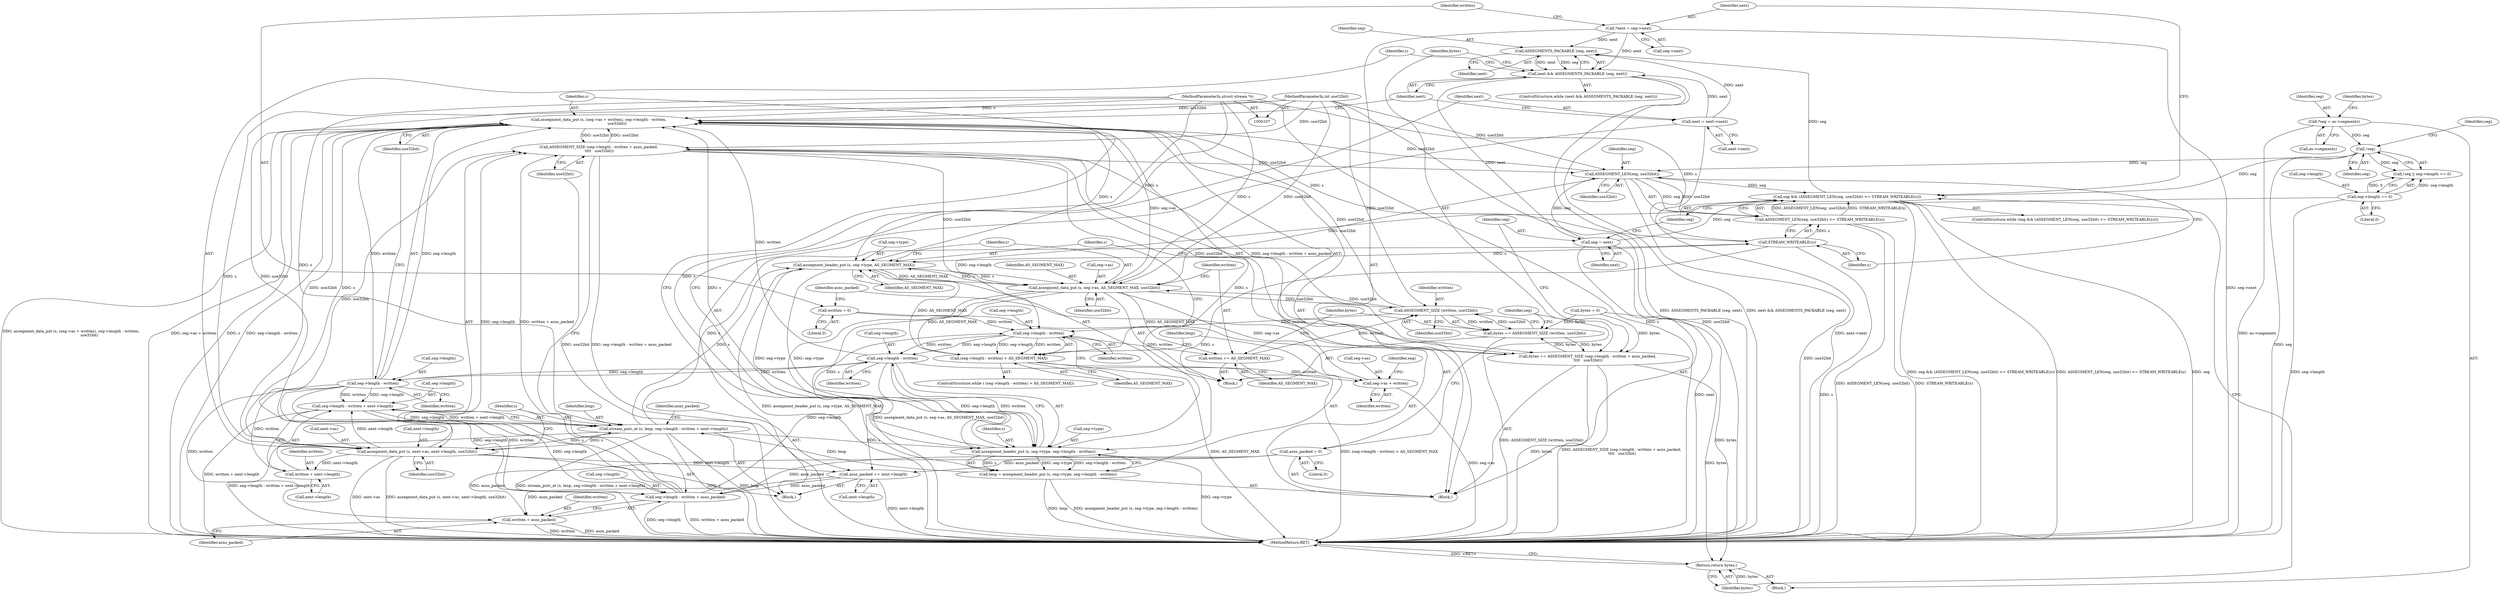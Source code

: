 digraph "1_savannah_7a42b78be9a4108d98833069a88e6fddb9285008@pointer" {
"1000219" [label="(Call,ASSEGMENTS_PACKABLE (seg, next))"];
"1000137" [label="(Call,seg && (ASSEGMENT_LEN(seg, use32bit) <= STREAM_WRITEABLE(s)))"];
"1000124" [label="(Call,!seg)"];
"1000113" [label="(Call,*seg = as->segments)"];
"1000140" [label="(Call,ASSEGMENT_LEN(seg, use32bit))"];
"1000265" [label="(Call,seg = next)"];
"1000217" [label="(Call,next && ASSEGMENTS_PACKABLE (seg, next))"];
"1000219" [label="(Call,ASSEGMENTS_PACKABLE (seg, next))"];
"1000147" [label="(Call,*next = seg->next)"];
"1000249" [label="(Call,next = next->next)"];
"1000256" [label="(Call,ASSEGMENT_SIZE (seg->length - written + asns_packed, \n\t\t\t\t   use32bit))"];
"1000257" [label="(Call,seg->length - written + asns_packed)"];
"1000235" [label="(Call,seg->length - written + next->length)"];
"1000210" [label="(Call,seg->length - written)"];
"1000198" [label="(Call,seg->length - written)"];
"1000163" [label="(Call,seg->length - written)"];
"1000126" [label="(Call,seg->length == 0)"];
"1000188" [label="(Call,ASSEGMENT_SIZE (written, use32bit))"];
"1000183" [label="(Call,written += AS_SEGMENT_MAX)"];
"1000176" [label="(Call,assegment_data_put (s, seg->as, AS_SEGMENT_MAX, use32bit))"];
"1000170" [label="(Call,assegment_header_put (s, seg->type, AS_SEGMENT_MAX))"];
"1000232" [label="(Call,stream_putc_at (s, lenp, seg->length - written + next->length))"];
"1000223" [label="(Call,assegment_data_put (s, next->as, next->length, use32bit))"];
"1000203" [label="(Call,assegment_data_put (s, (seg->as + written), seg->length - written, \n                              use32bit))"];
"1000193" [label="(Call,assegment_header_put (s, seg->type, seg->length - written))"];
"1000143" [label="(Call,STREAM_WRITEABLE(s))"];
"1000108" [label="(MethodParameterIn,struct stream *s)"];
"1000110" [label="(MethodParameterIn,int use32bit)"];
"1000191" [label="(Call,lenp = assegment_header_put (s, seg->type, seg->length - written))"];
"1000162" [label="(Call,(seg->length - written) > AS_SEGMENT_MAX)"];
"1000153" [label="(Call,written = 0)"];
"1000157" [label="(Call,asns_packed = 0)"];
"1000244" [label="(Call,asns_packed += next->length)"];
"1000139" [label="(Call,ASSEGMENT_LEN(seg, use32bit) <= STREAM_WRITEABLE(s))"];
"1000186" [label="(Call,bytes += ASSEGMENT_SIZE (written, use32bit))"];
"1000254" [label="(Call,bytes += ASSEGMENT_SIZE (seg->length - written + asns_packed, \n\t\t\t\t   use32bit))"];
"1000268" [label="(Return,return bytes;)"];
"1000205" [label="(Call,seg->as + written)"];
"1000239" [label="(Call,written + next->length)"];
"1000261" [label="(Call,written + asns_packed)"];
"1000204" [label="(Identifier,s)"];
"1000161" [label="(ControlStructure,while ( (seg->length - written) > AS_SEGMENT_MAX))"];
"1000170" [label="(Call,assegment_header_put (s, seg->type, AS_SEGMENT_MAX))"];
"1000257" [label="(Call,seg->length - written + asns_packed)"];
"1000191" [label="(Call,lenp = assegment_header_put (s, seg->type, seg->length - written))"];
"1000217" [label="(Call,next && ASSEGMENTS_PACKABLE (seg, next))"];
"1000149" [label="(Call,seg->next)"];
"1000153" [label="(Call,written = 0)"];
"1000194" [label="(Identifier,s)"];
"1000255" [label="(Identifier,bytes)"];
"1000198" [label="(Call,seg->length - written)"];
"1000176" [label="(Call,assegment_data_put (s, seg->as, AS_SEGMENT_MAX, use32bit))"];
"1000144" [label="(Identifier,s)"];
"1000228" [label="(Call,next->length)"];
"1000145" [label="(Block,)"];
"1000265" [label="(Call,seg = next)"];
"1000261" [label="(Call,written + asns_packed)"];
"1000154" [label="(Identifier,written)"];
"1000190" [label="(Identifier,use32bit)"];
"1000181" [label="(Identifier,AS_SEGMENT_MAX)"];
"1000126" [label="(Call,seg->length == 0)"];
"1000119" [label="(Call,bytes = 0)"];
"1000263" [label="(Identifier,asns_packed)"];
"1000147" [label="(Call,*next = seg->next)"];
"1000256" [label="(Call,ASSEGMENT_SIZE (seg->length - written + asns_packed, \n\t\t\t\t   use32bit))"];
"1000206" [label="(Call,seg->as)"];
"1000266" [label="(Identifier,seg)"];
"1000139" [label="(Call,ASSEGMENT_LEN(seg, use32bit) <= STREAM_WRITEABLE(s))"];
"1000137" [label="(Call,seg && (ASSEGMENT_LEN(seg, use32bit) <= STREAM_WRITEABLE(s)))"];
"1000165" [label="(Identifier,seg)"];
"1000239" [label="(Call,written + next->length)"];
"1000159" [label="(Literal,0)"];
"1000183" [label="(Call,written += AS_SEGMENT_MAX)"];
"1000270" [label="(MethodReturn,RET)"];
"1000141" [label="(Identifier,seg)"];
"1000258" [label="(Call,seg->length)"];
"1000251" [label="(Call,next->next)"];
"1000244" [label="(Call,asns_packed += next->length)"];
"1000193" [label="(Call,assegment_header_put (s, seg->type, seg->length - written))"];
"1000202" [label="(Identifier,written)"];
"1000219" [label="(Call,ASSEGMENTS_PACKABLE (seg, next))"];
"1000216" [label="(ControlStructure,while (next && ASSEGMENTS_PACKABLE (seg, next)))"];
"1000177" [label="(Identifier,s)"];
"1000127" [label="(Call,seg->length)"];
"1000224" [label="(Identifier,s)"];
"1000267" [label="(Identifier,next)"];
"1000167" [label="(Identifier,written)"];
"1000188" [label="(Call,ASSEGMENT_SIZE (written, use32bit))"];
"1000124" [label="(Call,!seg)"];
"1000199" [label="(Call,seg->length)"];
"1000192" [label="(Identifier,lenp)"];
"1000264" [label="(Identifier,use32bit)"];
"1000185" [label="(Identifier,AS_SEGMENT_MAX)"];
"1000120" [label="(Identifier,bytes)"];
"1000171" [label="(Identifier,s)"];
"1000215" [label="(Identifier,use32bit)"];
"1000175" [label="(Identifier,AS_SEGMENT_MAX)"];
"1000249" [label="(Call,next = next->next)"];
"1000246" [label="(Call,next->length)"];
"1000212" [label="(Identifier,seg)"];
"1000225" [label="(Call,next->as)"];
"1000125" [label="(Identifier,seg)"];
"1000195" [label="(Call,seg->type)"];
"1000234" [label="(Identifier,lenp)"];
"1000182" [label="(Identifier,use32bit)"];
"1000223" [label="(Call,assegment_data_put (s, next->as, next->length, use32bit))"];
"1000218" [label="(Identifier,next)"];
"1000250" [label="(Identifier,next)"];
"1000214" [label="(Identifier,written)"];
"1000189" [label="(Identifier,written)"];
"1000241" [label="(Call,next->length)"];
"1000205" [label="(Call,seg->as + written)"];
"1000221" [label="(Identifier,next)"];
"1000240" [label="(Identifier,written)"];
"1000110" [label="(MethodParameterIn,int use32bit)"];
"1000187" [label="(Identifier,bytes)"];
"1000148" [label="(Identifier,next)"];
"1000211" [label="(Call,seg->length)"];
"1000162" [label="(Call,(seg->length - written) > AS_SEGMENT_MAX)"];
"1000113" [label="(Call,*seg = as->segments)"];
"1000184" [label="(Identifier,written)"];
"1000231" [label="(Identifier,use32bit)"];
"1000142" [label="(Identifier,use32bit)"];
"1000169" [label="(Block,)"];
"1000233" [label="(Identifier,s)"];
"1000115" [label="(Call,as->segments)"];
"1000143" [label="(Call,STREAM_WRITEABLE(s))"];
"1000128" [label="(Identifier,seg)"];
"1000268" [label="(Return,return bytes;)"];
"1000235" [label="(Call,seg->length - written + next->length)"];
"1000186" [label="(Call,bytes += ASSEGMENT_SIZE (written, use32bit))"];
"1000232" [label="(Call,stream_putc_at (s, lenp, seg->length - written + next->length))"];
"1000164" [label="(Call,seg->length)"];
"1000138" [label="(Identifier,seg)"];
"1000210" [label="(Call,seg->length - written)"];
"1000155" [label="(Literal,0)"];
"1000203" [label="(Call,assegment_data_put (s, (seg->as + written), seg->length - written, \n                              use32bit))"];
"1000254" [label="(Call,bytes += ASSEGMENT_SIZE (seg->length - written + asns_packed, \n\t\t\t\t   use32bit))"];
"1000262" [label="(Identifier,written)"];
"1000163" [label="(Call,seg->length - written)"];
"1000245" [label="(Identifier,asns_packed)"];
"1000236" [label="(Call,seg->length)"];
"1000157" [label="(Call,asns_packed = 0)"];
"1000123" [label="(Call,!seg || seg->length == 0)"];
"1000136" [label="(ControlStructure,while (seg && (ASSEGMENT_LEN(seg, use32bit) <= STREAM_WRITEABLE(s))))"];
"1000269" [label="(Identifier,bytes)"];
"1000114" [label="(Identifier,seg)"];
"1000220" [label="(Identifier,seg)"];
"1000158" [label="(Identifier,asns_packed)"];
"1000209" [label="(Identifier,written)"];
"1000178" [label="(Call,seg->as)"];
"1000130" [label="(Literal,0)"];
"1000108" [label="(MethodParameterIn,struct stream *s)"];
"1000140" [label="(Call,ASSEGMENT_LEN(seg, use32bit))"];
"1000168" [label="(Identifier,AS_SEGMENT_MAX)"];
"1000111" [label="(Block,)"];
"1000172" [label="(Call,seg->type)"];
"1000222" [label="(Block,)"];
"1000219" -> "1000217"  [label="AST: "];
"1000219" -> "1000221"  [label="CFG: "];
"1000220" -> "1000219"  [label="AST: "];
"1000221" -> "1000219"  [label="AST: "];
"1000217" -> "1000219"  [label="CFG: "];
"1000219" -> "1000217"  [label="DDG: next"];
"1000219" -> "1000217"  [label="DDG: seg"];
"1000137" -> "1000219"  [label="DDG: seg"];
"1000147" -> "1000219"  [label="DDG: next"];
"1000249" -> "1000219"  [label="DDG: next"];
"1000137" -> "1000136"  [label="AST: "];
"1000137" -> "1000138"  [label="CFG: "];
"1000137" -> "1000139"  [label="CFG: "];
"1000138" -> "1000137"  [label="AST: "];
"1000139" -> "1000137"  [label="AST: "];
"1000148" -> "1000137"  [label="CFG: "];
"1000269" -> "1000137"  [label="CFG: "];
"1000137" -> "1000270"  [label="DDG: ASSEGMENT_LEN(seg, use32bit) <= STREAM_WRITEABLE(s)"];
"1000137" -> "1000270"  [label="DDG: seg"];
"1000137" -> "1000270"  [label="DDG: seg && (ASSEGMENT_LEN(seg, use32bit) <= STREAM_WRITEABLE(s))"];
"1000124" -> "1000137"  [label="DDG: seg"];
"1000140" -> "1000137"  [label="DDG: seg"];
"1000265" -> "1000137"  [label="DDG: seg"];
"1000139" -> "1000137"  [label="DDG: ASSEGMENT_LEN(seg, use32bit)"];
"1000139" -> "1000137"  [label="DDG: STREAM_WRITEABLE(s)"];
"1000124" -> "1000123"  [label="AST: "];
"1000124" -> "1000125"  [label="CFG: "];
"1000125" -> "1000124"  [label="AST: "];
"1000128" -> "1000124"  [label="CFG: "];
"1000123" -> "1000124"  [label="CFG: "];
"1000124" -> "1000270"  [label="DDG: seg"];
"1000124" -> "1000123"  [label="DDG: seg"];
"1000113" -> "1000124"  [label="DDG: seg"];
"1000124" -> "1000140"  [label="DDG: seg"];
"1000113" -> "1000111"  [label="AST: "];
"1000113" -> "1000115"  [label="CFG: "];
"1000114" -> "1000113"  [label="AST: "];
"1000115" -> "1000113"  [label="AST: "];
"1000120" -> "1000113"  [label="CFG: "];
"1000113" -> "1000270"  [label="DDG: as->segments"];
"1000140" -> "1000139"  [label="AST: "];
"1000140" -> "1000142"  [label="CFG: "];
"1000141" -> "1000140"  [label="AST: "];
"1000142" -> "1000140"  [label="AST: "];
"1000144" -> "1000140"  [label="CFG: "];
"1000140" -> "1000270"  [label="DDG: use32bit"];
"1000140" -> "1000139"  [label="DDG: seg"];
"1000140" -> "1000139"  [label="DDG: use32bit"];
"1000265" -> "1000140"  [label="DDG: seg"];
"1000256" -> "1000140"  [label="DDG: use32bit"];
"1000110" -> "1000140"  [label="DDG: use32bit"];
"1000140" -> "1000176"  [label="DDG: use32bit"];
"1000140" -> "1000203"  [label="DDG: use32bit"];
"1000265" -> "1000145"  [label="AST: "];
"1000265" -> "1000267"  [label="CFG: "];
"1000266" -> "1000265"  [label="AST: "];
"1000267" -> "1000265"  [label="AST: "];
"1000138" -> "1000265"  [label="CFG: "];
"1000265" -> "1000270"  [label="DDG: next"];
"1000217" -> "1000265"  [label="DDG: next"];
"1000217" -> "1000216"  [label="AST: "];
"1000217" -> "1000218"  [label="CFG: "];
"1000218" -> "1000217"  [label="AST: "];
"1000224" -> "1000217"  [label="CFG: "];
"1000255" -> "1000217"  [label="CFG: "];
"1000217" -> "1000270"  [label="DDG: ASSEGMENTS_PACKABLE (seg, next)"];
"1000217" -> "1000270"  [label="DDG: next && ASSEGMENTS_PACKABLE (seg, next)"];
"1000147" -> "1000217"  [label="DDG: next"];
"1000249" -> "1000217"  [label="DDG: next"];
"1000147" -> "1000145"  [label="AST: "];
"1000147" -> "1000149"  [label="CFG: "];
"1000148" -> "1000147"  [label="AST: "];
"1000149" -> "1000147"  [label="AST: "];
"1000154" -> "1000147"  [label="CFG: "];
"1000147" -> "1000270"  [label="DDG: seg->next"];
"1000249" -> "1000222"  [label="AST: "];
"1000249" -> "1000251"  [label="CFG: "];
"1000250" -> "1000249"  [label="AST: "];
"1000251" -> "1000249"  [label="AST: "];
"1000218" -> "1000249"  [label="CFG: "];
"1000249" -> "1000270"  [label="DDG: next->next"];
"1000256" -> "1000254"  [label="AST: "];
"1000256" -> "1000264"  [label="CFG: "];
"1000257" -> "1000256"  [label="AST: "];
"1000264" -> "1000256"  [label="AST: "];
"1000254" -> "1000256"  [label="CFG: "];
"1000256" -> "1000270"  [label="DDG: use32bit"];
"1000256" -> "1000270"  [label="DDG: seg->length - written + asns_packed"];
"1000256" -> "1000176"  [label="DDG: use32bit"];
"1000256" -> "1000203"  [label="DDG: use32bit"];
"1000256" -> "1000254"  [label="DDG: seg->length - written + asns_packed"];
"1000256" -> "1000254"  [label="DDG: use32bit"];
"1000257" -> "1000256"  [label="DDG: seg->length"];
"1000257" -> "1000256"  [label="DDG: written + asns_packed"];
"1000223" -> "1000256"  [label="DDG: use32bit"];
"1000203" -> "1000256"  [label="DDG: use32bit"];
"1000110" -> "1000256"  [label="DDG: use32bit"];
"1000257" -> "1000261"  [label="CFG: "];
"1000258" -> "1000257"  [label="AST: "];
"1000261" -> "1000257"  [label="AST: "];
"1000264" -> "1000257"  [label="CFG: "];
"1000257" -> "1000270"  [label="DDG: seg->length"];
"1000257" -> "1000270"  [label="DDG: written + asns_packed"];
"1000257" -> "1000163"  [label="DDG: seg->length"];
"1000235" -> "1000257"  [label="DDG: seg->length"];
"1000210" -> "1000257"  [label="DDG: seg->length"];
"1000210" -> "1000257"  [label="DDG: written"];
"1000157" -> "1000257"  [label="DDG: asns_packed"];
"1000244" -> "1000257"  [label="DDG: asns_packed"];
"1000235" -> "1000232"  [label="AST: "];
"1000235" -> "1000239"  [label="CFG: "];
"1000236" -> "1000235"  [label="AST: "];
"1000239" -> "1000235"  [label="AST: "];
"1000232" -> "1000235"  [label="CFG: "];
"1000235" -> "1000270"  [label="DDG: written + next->length"];
"1000235" -> "1000232"  [label="DDG: seg->length"];
"1000235" -> "1000232"  [label="DDG: written + next->length"];
"1000210" -> "1000235"  [label="DDG: seg->length"];
"1000210" -> "1000235"  [label="DDG: written"];
"1000223" -> "1000235"  [label="DDG: next->length"];
"1000210" -> "1000203"  [label="AST: "];
"1000210" -> "1000214"  [label="CFG: "];
"1000211" -> "1000210"  [label="AST: "];
"1000214" -> "1000210"  [label="AST: "];
"1000215" -> "1000210"  [label="CFG: "];
"1000210" -> "1000203"  [label="DDG: seg->length"];
"1000210" -> "1000203"  [label="DDG: written"];
"1000198" -> "1000210"  [label="DDG: seg->length"];
"1000198" -> "1000210"  [label="DDG: written"];
"1000210" -> "1000239"  [label="DDG: written"];
"1000210" -> "1000261"  [label="DDG: written"];
"1000198" -> "1000193"  [label="AST: "];
"1000198" -> "1000202"  [label="CFG: "];
"1000199" -> "1000198"  [label="AST: "];
"1000202" -> "1000198"  [label="AST: "];
"1000193" -> "1000198"  [label="CFG: "];
"1000198" -> "1000193"  [label="DDG: seg->length"];
"1000198" -> "1000193"  [label="DDG: written"];
"1000163" -> "1000198"  [label="DDG: seg->length"];
"1000163" -> "1000198"  [label="DDG: written"];
"1000198" -> "1000203"  [label="DDG: written"];
"1000198" -> "1000205"  [label="DDG: written"];
"1000163" -> "1000162"  [label="AST: "];
"1000163" -> "1000167"  [label="CFG: "];
"1000164" -> "1000163"  [label="AST: "];
"1000167" -> "1000163"  [label="AST: "];
"1000168" -> "1000163"  [label="CFG: "];
"1000163" -> "1000162"  [label="DDG: seg->length"];
"1000163" -> "1000162"  [label="DDG: written"];
"1000126" -> "1000163"  [label="DDG: seg->length"];
"1000188" -> "1000163"  [label="DDG: written"];
"1000153" -> "1000163"  [label="DDG: written"];
"1000163" -> "1000183"  [label="DDG: written"];
"1000126" -> "1000123"  [label="AST: "];
"1000126" -> "1000130"  [label="CFG: "];
"1000127" -> "1000126"  [label="AST: "];
"1000130" -> "1000126"  [label="AST: "];
"1000123" -> "1000126"  [label="CFG: "];
"1000126" -> "1000270"  [label="DDG: seg->length"];
"1000126" -> "1000123"  [label="DDG: seg->length"];
"1000126" -> "1000123"  [label="DDG: 0"];
"1000188" -> "1000186"  [label="AST: "];
"1000188" -> "1000190"  [label="CFG: "];
"1000189" -> "1000188"  [label="AST: "];
"1000190" -> "1000188"  [label="AST: "];
"1000186" -> "1000188"  [label="CFG: "];
"1000188" -> "1000176"  [label="DDG: use32bit"];
"1000188" -> "1000186"  [label="DDG: written"];
"1000188" -> "1000186"  [label="DDG: use32bit"];
"1000183" -> "1000188"  [label="DDG: written"];
"1000176" -> "1000188"  [label="DDG: use32bit"];
"1000110" -> "1000188"  [label="DDG: use32bit"];
"1000188" -> "1000203"  [label="DDG: use32bit"];
"1000183" -> "1000169"  [label="AST: "];
"1000183" -> "1000185"  [label="CFG: "];
"1000184" -> "1000183"  [label="AST: "];
"1000185" -> "1000183"  [label="AST: "];
"1000187" -> "1000183"  [label="CFG: "];
"1000176" -> "1000183"  [label="DDG: AS_SEGMENT_MAX"];
"1000176" -> "1000169"  [label="AST: "];
"1000176" -> "1000182"  [label="CFG: "];
"1000177" -> "1000176"  [label="AST: "];
"1000178" -> "1000176"  [label="AST: "];
"1000181" -> "1000176"  [label="AST: "];
"1000182" -> "1000176"  [label="AST: "];
"1000184" -> "1000176"  [label="CFG: "];
"1000176" -> "1000270"  [label="DDG: assegment_data_put (s, seg->as, AS_SEGMENT_MAX, use32bit)"];
"1000176" -> "1000162"  [label="DDG: AS_SEGMENT_MAX"];
"1000176" -> "1000170"  [label="DDG: s"];
"1000170" -> "1000176"  [label="DDG: s"];
"1000170" -> "1000176"  [label="DDG: AS_SEGMENT_MAX"];
"1000108" -> "1000176"  [label="DDG: s"];
"1000110" -> "1000176"  [label="DDG: use32bit"];
"1000176" -> "1000193"  [label="DDG: s"];
"1000176" -> "1000203"  [label="DDG: seg->as"];
"1000176" -> "1000205"  [label="DDG: seg->as"];
"1000170" -> "1000169"  [label="AST: "];
"1000170" -> "1000175"  [label="CFG: "];
"1000171" -> "1000170"  [label="AST: "];
"1000172" -> "1000170"  [label="AST: "];
"1000175" -> "1000170"  [label="AST: "];
"1000177" -> "1000170"  [label="CFG: "];
"1000170" -> "1000270"  [label="DDG: assegment_header_put (s, seg->type, AS_SEGMENT_MAX)"];
"1000232" -> "1000170"  [label="DDG: s"];
"1000143" -> "1000170"  [label="DDG: s"];
"1000203" -> "1000170"  [label="DDG: s"];
"1000108" -> "1000170"  [label="DDG: s"];
"1000193" -> "1000170"  [label="DDG: seg->type"];
"1000162" -> "1000170"  [label="DDG: AS_SEGMENT_MAX"];
"1000170" -> "1000193"  [label="DDG: seg->type"];
"1000232" -> "1000222"  [label="AST: "];
"1000233" -> "1000232"  [label="AST: "];
"1000234" -> "1000232"  [label="AST: "];
"1000245" -> "1000232"  [label="CFG: "];
"1000232" -> "1000270"  [label="DDG: seg->length - written + next->length"];
"1000232" -> "1000270"  [label="DDG: stream_putc_at (s, lenp, seg->length - written + next->length)"];
"1000232" -> "1000270"  [label="DDG: s"];
"1000232" -> "1000270"  [label="DDG: lenp"];
"1000232" -> "1000143"  [label="DDG: s"];
"1000232" -> "1000193"  [label="DDG: s"];
"1000232" -> "1000223"  [label="DDG: s"];
"1000223" -> "1000232"  [label="DDG: s"];
"1000108" -> "1000232"  [label="DDG: s"];
"1000191" -> "1000232"  [label="DDG: lenp"];
"1000223" -> "1000222"  [label="AST: "];
"1000223" -> "1000231"  [label="CFG: "];
"1000224" -> "1000223"  [label="AST: "];
"1000225" -> "1000223"  [label="AST: "];
"1000228" -> "1000223"  [label="AST: "];
"1000231" -> "1000223"  [label="AST: "];
"1000233" -> "1000223"  [label="CFG: "];
"1000223" -> "1000270"  [label="DDG: next->as"];
"1000223" -> "1000270"  [label="DDG: assegment_data_put (s, next->as, next->length, use32bit)"];
"1000203" -> "1000223"  [label="DDG: s"];
"1000203" -> "1000223"  [label="DDG: use32bit"];
"1000108" -> "1000223"  [label="DDG: s"];
"1000110" -> "1000223"  [label="DDG: use32bit"];
"1000223" -> "1000239"  [label="DDG: next->length"];
"1000223" -> "1000244"  [label="DDG: next->length"];
"1000203" -> "1000145"  [label="AST: "];
"1000203" -> "1000215"  [label="CFG: "];
"1000204" -> "1000203"  [label="AST: "];
"1000205" -> "1000203"  [label="AST: "];
"1000215" -> "1000203"  [label="AST: "];
"1000218" -> "1000203"  [label="CFG: "];
"1000203" -> "1000270"  [label="DDG: seg->length - written"];
"1000203" -> "1000270"  [label="DDG: assegment_data_put (s, (seg->as + written), seg->length - written, \n                              use32bit)"];
"1000203" -> "1000270"  [label="DDG: seg->as + written"];
"1000203" -> "1000270"  [label="DDG: s"];
"1000203" -> "1000143"  [label="DDG: s"];
"1000203" -> "1000193"  [label="DDG: s"];
"1000193" -> "1000203"  [label="DDG: s"];
"1000108" -> "1000203"  [label="DDG: s"];
"1000110" -> "1000203"  [label="DDG: use32bit"];
"1000193" -> "1000191"  [label="AST: "];
"1000194" -> "1000193"  [label="AST: "];
"1000195" -> "1000193"  [label="AST: "];
"1000191" -> "1000193"  [label="CFG: "];
"1000193" -> "1000270"  [label="DDG: seg->type"];
"1000193" -> "1000191"  [label="DDG: s"];
"1000193" -> "1000191"  [label="DDG: seg->type"];
"1000193" -> "1000191"  [label="DDG: seg->length - written"];
"1000143" -> "1000193"  [label="DDG: s"];
"1000108" -> "1000193"  [label="DDG: s"];
"1000143" -> "1000139"  [label="AST: "];
"1000143" -> "1000144"  [label="CFG: "];
"1000144" -> "1000143"  [label="AST: "];
"1000139" -> "1000143"  [label="CFG: "];
"1000143" -> "1000270"  [label="DDG: s"];
"1000143" -> "1000139"  [label="DDG: s"];
"1000108" -> "1000143"  [label="DDG: s"];
"1000108" -> "1000107"  [label="AST: "];
"1000108" -> "1000270"  [label="DDG: s"];
"1000110" -> "1000107"  [label="AST: "];
"1000110" -> "1000270"  [label="DDG: use32bit"];
"1000191" -> "1000145"  [label="AST: "];
"1000192" -> "1000191"  [label="AST: "];
"1000204" -> "1000191"  [label="CFG: "];
"1000191" -> "1000270"  [label="DDG: assegment_header_put (s, seg->type, seg->length - written)"];
"1000191" -> "1000270"  [label="DDG: lenp"];
"1000162" -> "1000161"  [label="AST: "];
"1000162" -> "1000168"  [label="CFG: "];
"1000168" -> "1000162"  [label="AST: "];
"1000171" -> "1000162"  [label="CFG: "];
"1000192" -> "1000162"  [label="CFG: "];
"1000162" -> "1000270"  [label="DDG: AS_SEGMENT_MAX"];
"1000162" -> "1000270"  [label="DDG: (seg->length - written) > AS_SEGMENT_MAX"];
"1000153" -> "1000145"  [label="AST: "];
"1000153" -> "1000155"  [label="CFG: "];
"1000154" -> "1000153"  [label="AST: "];
"1000155" -> "1000153"  [label="AST: "];
"1000158" -> "1000153"  [label="CFG: "];
"1000157" -> "1000145"  [label="AST: "];
"1000157" -> "1000159"  [label="CFG: "];
"1000158" -> "1000157"  [label="AST: "];
"1000159" -> "1000157"  [label="AST: "];
"1000165" -> "1000157"  [label="CFG: "];
"1000157" -> "1000244"  [label="DDG: asns_packed"];
"1000157" -> "1000261"  [label="DDG: asns_packed"];
"1000244" -> "1000222"  [label="AST: "];
"1000244" -> "1000246"  [label="CFG: "];
"1000245" -> "1000244"  [label="AST: "];
"1000246" -> "1000244"  [label="AST: "];
"1000250" -> "1000244"  [label="CFG: "];
"1000244" -> "1000270"  [label="DDG: next->length"];
"1000244" -> "1000261"  [label="DDG: asns_packed"];
"1000139" -> "1000270"  [label="DDG: ASSEGMENT_LEN(seg, use32bit)"];
"1000139" -> "1000270"  [label="DDG: STREAM_WRITEABLE(s)"];
"1000186" -> "1000169"  [label="AST: "];
"1000187" -> "1000186"  [label="AST: "];
"1000165" -> "1000186"  [label="CFG: "];
"1000186" -> "1000270"  [label="DDG: ASSEGMENT_SIZE (written, use32bit)"];
"1000254" -> "1000186"  [label="DDG: bytes"];
"1000119" -> "1000186"  [label="DDG: bytes"];
"1000186" -> "1000254"  [label="DDG: bytes"];
"1000254" -> "1000145"  [label="AST: "];
"1000255" -> "1000254"  [label="AST: "];
"1000266" -> "1000254"  [label="CFG: "];
"1000254" -> "1000270"  [label="DDG: bytes"];
"1000254" -> "1000270"  [label="DDG: ASSEGMENT_SIZE (seg->length - written + asns_packed, \n\t\t\t\t   use32bit)"];
"1000119" -> "1000254"  [label="DDG: bytes"];
"1000254" -> "1000268"  [label="DDG: bytes"];
"1000268" -> "1000111"  [label="AST: "];
"1000268" -> "1000269"  [label="CFG: "];
"1000269" -> "1000268"  [label="AST: "];
"1000270" -> "1000268"  [label="CFG: "];
"1000268" -> "1000270"  [label="DDG: <RET>"];
"1000269" -> "1000268"  [label="DDG: bytes"];
"1000119" -> "1000268"  [label="DDG: bytes"];
"1000205" -> "1000209"  [label="CFG: "];
"1000206" -> "1000205"  [label="AST: "];
"1000209" -> "1000205"  [label="AST: "];
"1000212" -> "1000205"  [label="CFG: "];
"1000205" -> "1000270"  [label="DDG: seg->as"];
"1000239" -> "1000241"  [label="CFG: "];
"1000240" -> "1000239"  [label="AST: "];
"1000241" -> "1000239"  [label="AST: "];
"1000261" -> "1000263"  [label="CFG: "];
"1000262" -> "1000261"  [label="AST: "];
"1000263" -> "1000261"  [label="AST: "];
"1000261" -> "1000270"  [label="DDG: written"];
"1000261" -> "1000270"  [label="DDG: asns_packed"];
}
